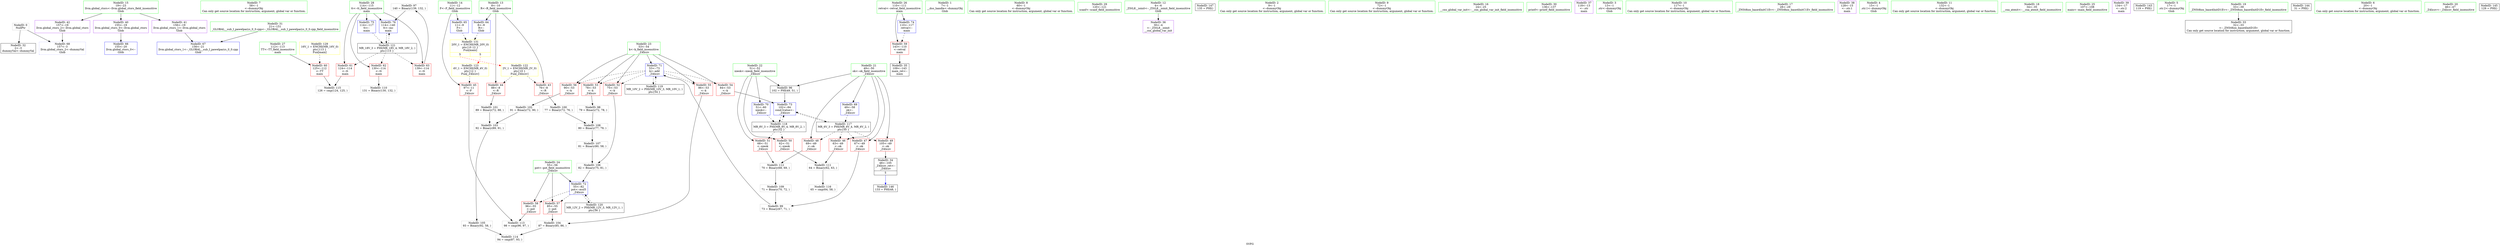 digraph "SVFG" {
	label="SVFG";

	Node0x55793a2d0fd0 [shape=record,color=grey,label="{NodeID: 0\nNullPtr}"];
	Node0x55793a2d0fd0 -> Node0x55793a2e4ae0[style=solid];
	Node0x55793a2d0fd0 -> Node0x55793a2e79f0[style=solid];
	Node0x55793a2e3560 [shape=record,color=green,label="{NodeID: 7\n58\<--1\n\<--dummyObj\nCan only get source location for instruction, argument, global var or function.}"];
	Node0x55793a2e5da0 [shape=record,color=grey,label="{NodeID: 97\n140 = Binary(139, 132, )\n}"];
	Node0x55793a2e5da0 -> Node0x55793a2e80a0[style=solid];
	Node0x55793a2e3a30 [shape=record,color=green,label="{NodeID: 14\n11\<--12\nF\<--F_field_insensitive\nGlob }"];
	Node0x55793a2e3a30 -> Node0x55793a2e5660[style=solid];
	Node0x55793a2e3a30 -> Node0x55793a2e76f0[style=solid];
	Node0x55793a2ea730 [shape=record,color=grey,label="{NodeID: 104\n87 = Binary(85, 86, )\n}"];
	Node0x55793a2ea730 -> Node0x55793a2eb630[style=solid];
	Node0x55793a2e4130 [shape=record,color=green,label="{NodeID: 21\n49\<--50\nok\<--ok_field_insensitive\n_Z4liczv\n}"];
	Node0x55793a2e4130 -> Node0x55793a2e5730[style=solid];
	Node0x55793a2e4130 -> Node0x55793a2e5800[style=solid];
	Node0x55793a2e4130 -> Node0x55793a2e68f0[style=solid];
	Node0x55793a2e4130 -> Node0x55793a2e69c0[style=solid];
	Node0x55793a2e4130 -> Node0x55793a2e7af0[style=solid];
	Node0x55793a2e4130 -> Node0x55793a168780[style=solid];
	Node0x55793a2eb1b0 [shape=record,color=grey,label="{NodeID: 111\n64 = Binary(62, 63, )\n}"];
	Node0x55793a2eb1b0 -> Node0x55793a2eb930[style=solid];
	Node0x55793a2e4710 [shape=record,color=green,label="{NodeID: 28\n114\<--115\ntt\<--tt_field_insensitive\nmain\n}"];
	Node0x55793a2e4710 -> Node0x55793a2e7380[style=solid];
	Node0x55793a2e4710 -> Node0x55793a2e7450[style=solid];
	Node0x55793a2e4710 -> Node0x55793a2e7520[style=solid];
	Node0x55793a2e4710 -> Node0x55793a2e7fd0[style=solid];
	Node0x55793a2e4710 -> Node0x55793a2e80a0[style=solid];
	Node0x55793a2efb60 [shape=record,color=black,label="{NodeID: 118\nMR_8V_3 = PHI(MR_8V_4, MR_8V_2, )\npts\{52 \}\n}"];
	Node0x55793a2efb60 -> Node0x55793a2e6a90[style=dashed];
	Node0x55793a2efb60 -> Node0x55793a2e6b60[style=dashed];
	Node0x55793a2efb60 -> Node0x55793a2e7e30[style=dashed];
	Node0x55793a2e4db0 [shape=record,color=black,label="{NodeID: 35\n109\<--143\nmain_ret\<--\nmain\n}"];
	Node0x55793a2e53c0 [shape=record,color=purple,label="{NodeID: 42\n157\<--19\nllvm.global_ctors_2\<--llvm.global_ctors\nGlob }"];
	Node0x55793a2e53c0 -> Node0x55793a2e79f0[style=solid];
	Node0x55793a2e69c0 [shape=record,color=red,label="{NodeID: 49\n105\<--49\n\<--ok\n_Z4liczv\n}"];
	Node0x55793a2e69c0 -> Node0x55793a2e4ce0[style=solid];
	Node0x55793a2e6f70 [shape=record,color=red,label="{NodeID: 56\n90\<--53\n\<--k\n_Z4liczv\n}"];
	Node0x55793a2e6f70 -> Node0x55793a2ea430[style=solid];
	Node0x55793a2f7dc0 [shape=record,color=black,label="{NodeID: 146\n133 = PHI(48, )\n}"];
	Node0x55793a2e7520 [shape=record,color=red,label="{NodeID: 63\n139\<--114\n\<--tt\nmain\n}"];
	Node0x55793a2e7520 -> Node0x55793a2e5da0[style=solid];
	Node0x55793a2e7bc0 [shape=record,color=blue,label="{NodeID: 70\n51\<--60\nnieok\<--\n_Z4liczv\n}"];
	Node0x55793a2e7bc0 -> Node0x55793a2efb60[style=dashed];
	Node0x55793a2d10a0 [shape=record,color=green,label="{NodeID: 1\n7\<--1\n__dso_handle\<--dummyObj\nGlob }"];
	Node0x55793a2e35f0 [shape=record,color=green,label="{NodeID: 8\n60\<--1\n\<--dummyObj\nCan only get source location for instruction, argument, global var or function.}"];
	Node0x55793a2e5f20 [shape=record,color=grey,label="{NodeID: 98\n79 = Binary(72, 78, )\n}"];
	Node0x55793a2e5f20 -> Node0x55793a2ead30[style=solid];
	Node0x55793a2e3b30 [shape=record,color=green,label="{NodeID: 15\n19\<--23\nllvm.global_ctors\<--llvm.global_ctors_field_insensitive\nGlob }"];
	Node0x55793a2e3b30 -> Node0x55793a2e51c0[style=solid];
	Node0x55793a2e3b30 -> Node0x55793a2e52c0[style=solid];
	Node0x55793a2e3b30 -> Node0x55793a2e53c0[style=solid];
	Node0x55793a2ea8b0 [shape=record,color=grey,label="{NodeID: 105\n93 = Binary(92, 58, )\n}"];
	Node0x55793a2ea8b0 -> Node0x55793a2eb630[style=solid];
	Node0x55793a2e4200 [shape=record,color=green,label="{NodeID: 22\n51\<--52\nnieok\<--nieok_field_insensitive\n_Z4liczv\n}"];
	Node0x55793a2e4200 -> Node0x55793a2e6a90[style=solid];
	Node0x55793a2e4200 -> Node0x55793a2e6b60[style=solid];
	Node0x55793a2e4200 -> Node0x55793a2e7bc0[style=solid];
	Node0x55793a2e4200 -> Node0x55793a168780[style=solid];
	Node0x55793a2eb330 [shape=record,color=grey,label="{NodeID: 112\n70 = Binary(68, 69, )\n}"];
	Node0x55793a2eb330 -> Node0x55793a2eaeb0[style=solid];
	Node0x55793a2e47e0 [shape=record,color=green,label="{NodeID: 29\n120\<--121\nscanf\<--scanf_field_insensitive\n}"];
	Node0x55793a2f0060 [shape=record,color=black,label="{NodeID: 119\nMR_10V_2 = PHI(MR_10V_3, MR_10V_1, )\npts\{54 \}\n}"];
	Node0x55793a2f0060 -> Node0x55793a2e7c90[style=dashed];
	Node0x55793a2e4e80 [shape=record,color=purple,label="{NodeID: 36\n30\<--4\n\<--_ZStL8__ioinit\n__cxx_global_var_init\n}"];
	Node0x55793a2e54c0 [shape=record,color=red,label="{NodeID: 43\n76\<--8\n\<--R\n_Z4liczv\n}"];
	Node0x55793a2e54c0 -> Node0x55793a2ea130[style=solid];
	Node0x55793a2e6a90 [shape=record,color=red,label="{NodeID: 50\n62\<--51\n\<--nieok\n_Z4liczv\n}"];
	Node0x55793a2e6a90 -> Node0x55793a2eb1b0[style=solid];
	Node0x55793a2e7040 [shape=record,color=red,label="{NodeID: 57\n85\<--55\n\<--pot\n_Z4liczv\n}"];
	Node0x55793a2e7040 -> Node0x55793a2ea730[style=solid];
	Node0x55793a2f7fb0 [shape=record,color=black,label="{NodeID: 147\n135 = PHI()\n}"];
	Node0x55793a2e75f0 [shape=record,color=blue,label="{NodeID: 64\n8\<--9\nR\<--\nGlob }"];
	Node0x55793a2e75f0 -> Node0x55793a2f21b0[style=dashed];
	Node0x55793a2e7c90 [shape=record,color=blue,label="{NodeID: 71\n53\<--73\nk\<--add\n_Z4liczv\n}"];
	Node0x55793a2e7c90 -> Node0x55793a2e6c30[style=dashed];
	Node0x55793a2e7c90 -> Node0x55793a2e6d00[style=dashed];
	Node0x55793a2e7c90 -> Node0x55793a2e6dd0[style=dashed];
	Node0x55793a2e7c90 -> Node0x55793a2e6ea0[style=dashed];
	Node0x55793a2e7c90 -> Node0x55793a2e6f70[style=dashed];
	Node0x55793a2e7c90 -> Node0x55793a2f0060[style=dashed];
	Node0x55793a2e3290 [shape=record,color=green,label="{NodeID: 2\n9\<--1\n\<--dummyObj\nCan only get source location for instruction, argument, global var or function.}"];
	Node0x55793a2e3680 [shape=record,color=green,label="{NodeID: 9\n72\<--1\n\<--dummyObj\nCan only get source location for instruction, argument, global var or function.}"];
	Node0x55793a2e9ff0 [shape=record,color=grey,label="{NodeID: 99\n73 = Binary(67, 71, )\n}"];
	Node0x55793a2e9ff0 -> Node0x55793a2e7c90[style=solid];
	Node0x55793a2e3c30 [shape=record,color=green,label="{NodeID: 16\n24\<--25\n__cxx_global_var_init\<--__cxx_global_var_init_field_insensitive\n}"];
	Node0x55793a2eaa30 [shape=record,color=grey,label="{NodeID: 106\n82 = Binary(75, 81, )\n}"];
	Node0x55793a2eaa30 -> Node0x55793a2e7d60[style=solid];
	Node0x55793a2e42d0 [shape=record,color=green,label="{NodeID: 23\n53\<--54\nk\<--k_field_insensitive\n_Z4liczv\n}"];
	Node0x55793a2e42d0 -> Node0x55793a2e6c30[style=solid];
	Node0x55793a2e42d0 -> Node0x55793a2e6d00[style=solid];
	Node0x55793a2e42d0 -> Node0x55793a2e6dd0[style=solid];
	Node0x55793a2e42d0 -> Node0x55793a2e6ea0[style=solid];
	Node0x55793a2e42d0 -> Node0x55793a2e6f70[style=solid];
	Node0x55793a2e42d0 -> Node0x55793a2e7c90[style=solid];
	Node0x55793a2eb4b0 [shape=record,color=grey,label="{NodeID: 113\n98 = cmp(96, 97, )\n}"];
	Node0x55793a2e48e0 [shape=record,color=green,label="{NodeID: 30\n136\<--137\nprintf\<--printf_field_insensitive\n}"];
	Node0x55793a2f0560 [shape=record,color=black,label="{NodeID: 120\nMR_12V_2 = PHI(MR_12V_3, MR_12V_1, )\npts\{56 \}\n}"];
	Node0x55793a2f0560 -> Node0x55793a2e7d60[style=dashed];
	Node0x55793a2e4f50 [shape=record,color=purple,label="{NodeID: 37\n118\<--13\n\<--.str\nmain\n}"];
	Node0x55793a2e5590 [shape=record,color=red,label="{NodeID: 44\n88\<--8\n\<--R\n_Z4liczv\n}"];
	Node0x55793a2e5590 -> Node0x55793a2ea2b0[style=solid];
	Node0x55793a2e6b60 [shape=record,color=red,label="{NodeID: 51\n68\<--51\n\<--nieok\n_Z4liczv\n}"];
	Node0x55793a2e6b60 -> Node0x55793a2eb330[style=solid];
	Node0x55793a2e7110 [shape=record,color=red,label="{NodeID: 58\n96\<--55\n\<--pot\n_Z4liczv\n}"];
	Node0x55793a2e7110 -> Node0x55793a2eb4b0[style=solid];
	Node0x55793a2e76f0 [shape=record,color=blue,label="{NodeID: 65\n11\<--9\nF\<--\nGlob }"];
	Node0x55793a2e76f0 -> Node0x55793a2f21b0[style=dashed];
	Node0x55793a2e7d60 [shape=record,color=blue,label="{NodeID: 72\n55\<--82\npot\<--mul5\n_Z4liczv\n}"];
	Node0x55793a2e7d60 -> Node0x55793a2e7040[style=dashed];
	Node0x55793a2e7d60 -> Node0x55793a2e7110[style=dashed];
	Node0x55793a2e7d60 -> Node0x55793a2f0560[style=dashed];
	Node0x55793a2e3320 [shape=record,color=green,label="{NodeID: 3\n13\<--1\n.str\<--dummyObj\nGlob }"];
	Node0x55793a2e3710 [shape=record,color=green,label="{NodeID: 10\n117\<--1\n\<--dummyObj\nCan only get source location for instruction, argument, global var or function.}"];
	Node0x55793a2ea130 [shape=record,color=grey,label="{NodeID: 100\n77 = Binary(72, 76, )\n}"];
	Node0x55793a2ea130 -> Node0x55793a2ead30[style=solid];
	Node0x55793a2e3d30 [shape=record,color=green,label="{NodeID: 17\n28\<--29\n_ZNSt8ios_base4InitC1Ev\<--_ZNSt8ios_base4InitC1Ev_field_insensitive\n}"];
	Node0x55793a2eabb0 [shape=record,color=grey,label="{NodeID: 107\n81 = Binary(80, 58, )\n}"];
	Node0x55793a2eabb0 -> Node0x55793a2eaa30[style=solid];
	Node0x55793a2e43a0 [shape=record,color=green,label="{NodeID: 24\n55\<--56\npot\<--pot_field_insensitive\n_Z4liczv\n}"];
	Node0x55793a2e43a0 -> Node0x55793a2e7040[style=solid];
	Node0x55793a2e43a0 -> Node0x55793a2e7110[style=solid];
	Node0x55793a2e43a0 -> Node0x55793a2e7d60[style=solid];
	Node0x55793a2eb630 [shape=record,color=grey,label="{NodeID: 114\n94 = cmp(87, 93, )\n}"];
	Node0x55793a2e49e0 [shape=record,color=green,label="{NodeID: 31\n21\<--151\n_GLOBAL__sub_I_pawelparys_0_0.cpp\<--_GLOBAL__sub_I_pawelparys_0_0.cpp_field_insensitive\n}"];
	Node0x55793a2e49e0 -> Node0x55793a2e78f0[style=solid];
	Node0x55793a2f0a60 [shape=record,color=black,label="{NodeID: 121\nMR_18V_3 = PHI(MR_18V_4, MR_18V_2, )\npts\{115 \}\n}"];
	Node0x55793a2f0a60 -> Node0x55793a2e7380[style=dashed];
	Node0x55793a2f0a60 -> Node0x55793a2e7450[style=dashed];
	Node0x55793a2f0a60 -> Node0x55793a2e7520[style=dashed];
	Node0x55793a2f0a60 -> Node0x55793a2e80a0[style=dashed];
	Node0x55793a2e5020 [shape=record,color=purple,label="{NodeID: 38\n128\<--15\n\<--.str.1\nmain\n}"];
	Node0x55793a2e5660 [shape=record,color=red,label="{NodeID: 45\n97\<--11\n\<--F\n_Z4liczv\n}"];
	Node0x55793a2e5660 -> Node0x55793a2eb4b0[style=solid];
	Node0x55793a2e6c30 [shape=record,color=red,label="{NodeID: 52\n75\<--53\n\<--k\n_Z4liczv\n}"];
	Node0x55793a2e6c30 -> Node0x55793a2eaa30[style=solid];
	Node0x55793a2e71e0 [shape=record,color=red,label="{NodeID: 59\n143\<--110\n\<--retval\nmain\n}"];
	Node0x55793a2e71e0 -> Node0x55793a2e4db0[style=solid];
	Node0x55793a2e77f0 [shape=record,color=blue,label="{NodeID: 66\n155\<--20\nllvm.global_ctors_0\<--\nGlob }"];
	Node0x55793a2e7e30 [shape=record,color=blue,label="{NodeID: 73\n102\<--84\ncond-lvalue\<--\n_Z4liczv\n}"];
	Node0x55793a2e7e30 -> Node0x55793a2ef660[style=dashed];
	Node0x55793a2e7e30 -> Node0x55793a2efb60[style=dashed];
	Node0x55793a2e33b0 [shape=record,color=green,label="{NodeID: 4\n15\<--1\n.str.1\<--dummyObj\nGlob }"];
	Node0x55793a2e37a0 [shape=record,color=green,label="{NodeID: 11\n132\<--1\n\<--dummyObj\nCan only get source location for instruction, argument, global var or function.}"];
	Node0x55793a2ea2b0 [shape=record,color=grey,label="{NodeID: 101\n89 = Binary(72, 88, )\n}"];
	Node0x55793a2ea2b0 -> Node0x55793a2ea5b0[style=solid];
	Node0x55793a2e3e30 [shape=record,color=green,label="{NodeID: 18\n34\<--35\n__cxa_atexit\<--__cxa_atexit_field_insensitive\n}"];
	Node0x55793a2ead30 [shape=record,color=grey,label="{NodeID: 108\n80 = Binary(77, 79, )\n}"];
	Node0x55793a2ead30 -> Node0x55793a2eabb0[style=solid];
	Node0x55793a2e4470 [shape=record,color=green,label="{NodeID: 25\n107\<--108\nmain\<--main_field_insensitive\n}"];
	Node0x55793a2eb7b0 [shape=record,color=grey,label="{NodeID: 115\n126 = cmp(124, 125, )\n}"];
	Node0x55793a2e4ae0 [shape=record,color=black,label="{NodeID: 32\n2\<--3\ndummyVal\<--dummyVal\n}"];
	Node0x55793a2f0f60 [shape=record,color=yellow,style=double,label="{NodeID: 122\n2V_1 = ENCHI(MR_2V_0)\npts\{10 \}\nFun[_Z4liczv]}"];
	Node0x55793a2f0f60 -> Node0x55793a2e54c0[style=dashed];
	Node0x55793a2f0f60 -> Node0x55793a2e5590[style=dashed];
	Node0x55793a2e50f0 [shape=record,color=purple,label="{NodeID: 39\n134\<--17\n\<--.str.2\nmain\n}"];
	Node0x55793a2f1ff0 [shape=record,color=yellow,style=double,label="{NodeID: 129\n16V_1 = ENCHI(MR_16V_0)\npts\{113 \}\nFun[main]}"];
	Node0x55793a2f1ff0 -> Node0x55793a2e72b0[style=dashed];
	Node0x55793a2e5730 [shape=record,color=red,label="{NodeID: 46\n63\<--49\n\<--ok\n_Z4liczv\n}"];
	Node0x55793a2e5730 -> Node0x55793a2eb1b0[style=solid];
	Node0x55793a2e6d00 [shape=record,color=red,label="{NodeID: 53\n78\<--53\n\<--k\n_Z4liczv\n}"];
	Node0x55793a2e6d00 -> Node0x55793a2e5f20[style=solid];
	Node0x55793a2f7ac0 [shape=record,color=black,label="{NodeID: 143\n119 = PHI()\n}"];
	Node0x55793a2e72b0 [shape=record,color=red,label="{NodeID: 60\n125\<--112\n\<--TT\nmain\n}"];
	Node0x55793a2e72b0 -> Node0x55793a2eb7b0[style=solid];
	Node0x55793a2e78f0 [shape=record,color=blue,label="{NodeID: 67\n156\<--21\nllvm.global_ctors_1\<--_GLOBAL__sub_I_pawelparys_0_0.cpp\nGlob }"];
	Node0x55793a2e7f00 [shape=record,color=blue,label="{NodeID: 74\n110\<--117\nretval\<--\nmain\n}"];
	Node0x55793a2e7f00 -> Node0x55793a2e71e0[style=dashed];
	Node0x55793a2e3440 [shape=record,color=green,label="{NodeID: 5\n17\<--1\n.str.2\<--dummyObj\nGlob }"];
	Node0x55793a2e3830 [shape=record,color=green,label="{NodeID: 12\n4\<--6\n_ZStL8__ioinit\<--_ZStL8__ioinit_field_insensitive\nGlob }"];
	Node0x55793a2e3830 -> Node0x55793a2e4e80[style=solid];
	Node0x55793a2ea430 [shape=record,color=grey,label="{NodeID: 102\n91 = Binary(72, 90, )\n}"];
	Node0x55793a2ea430 -> Node0x55793a2ea5b0[style=solid];
	Node0x55793a2e3f30 [shape=record,color=green,label="{NodeID: 19\n33\<--39\n_ZNSt8ios_base4InitD1Ev\<--_ZNSt8ios_base4InitD1Ev_field_insensitive\n}"];
	Node0x55793a2e3f30 -> Node0x55793a2e4be0[style=solid];
	Node0x55793a2eaeb0 [shape=record,color=grey,label="{NodeID: 109\n71 = Binary(70, 72, )\n}"];
	Node0x55793a2eaeb0 -> Node0x55793a2e9ff0[style=solid];
	Node0x55793a2e4570 [shape=record,color=green,label="{NodeID: 26\n110\<--111\nretval\<--retval_field_insensitive\nmain\n}"];
	Node0x55793a2e4570 -> Node0x55793a2e71e0[style=solid];
	Node0x55793a2e4570 -> Node0x55793a2e7f00[style=solid];
	Node0x55793a2eb930 [shape=record,color=grey,label="{NodeID: 116\n65 = cmp(64, 58, )\n}"];
	Node0x55793a2e4be0 [shape=record,color=black,label="{NodeID: 33\n32\<--33\n\<--_ZNSt8ios_base4InitD1Ev\nCan only get source location for instruction, argument, global var or function.}"];
	Node0x55793a2f1a80 [shape=record,color=yellow,style=double,label="{NodeID: 123\n4V_1 = ENCHI(MR_4V_0)\npts\{12 \}\nFun[_Z4liczv]}"];
	Node0x55793a2f1a80 -> Node0x55793a2e5660[style=dashed];
	Node0x55793a2e51c0 [shape=record,color=purple,label="{NodeID: 40\n155\<--19\nllvm.global_ctors_0\<--llvm.global_ctors\nGlob }"];
	Node0x55793a2e51c0 -> Node0x55793a2e77f0[style=solid];
	Node0x55793a2e5800 [shape=record,color=red,label="{NodeID: 47\n67\<--49\n\<--ok\n_Z4liczv\n}"];
	Node0x55793a2e5800 -> Node0x55793a2e9ff0[style=solid];
	Node0x55793a2e6dd0 [shape=record,color=red,label="{NodeID: 54\n84\<--53\n\<--k\n_Z4liczv\n}"];
	Node0x55793a2e6dd0 -> Node0x55793a2e7e30[style=solid];
	Node0x55793a2f7bc0 [shape=record,color=black,label="{NodeID: 144\n31 = PHI()\n}"];
	Node0x55793a2e7380 [shape=record,color=red,label="{NodeID: 61\n124\<--114\n\<--tt\nmain\n}"];
	Node0x55793a2e7380 -> Node0x55793a2eb7b0[style=solid];
	Node0x55793a2e79f0 [shape=record,color=blue, style = dotted,label="{NodeID: 68\n157\<--3\nllvm.global_ctors_2\<--dummyVal\nGlob }"];
	Node0x55793a2e7fd0 [shape=record,color=blue,label="{NodeID: 75\n114\<--117\ntt\<--\nmain\n}"];
	Node0x55793a2e7fd0 -> Node0x55793a2f0a60[style=dashed];
	Node0x55793a2e34d0 [shape=record,color=green,label="{NodeID: 6\n20\<--1\n\<--dummyObj\nCan only get source location for instruction, argument, global var or function.}"];
	Node0x55793a168780 [shape=record,color=black,label="{NodeID: 96\n102 = PHI(49, 51, )\n}"];
	Node0x55793a168780 -> Node0x55793a2e7e30[style=solid];
	Node0x55793a2e3930 [shape=record,color=green,label="{NodeID: 13\n8\<--10\nR\<--R_field_insensitive\nGlob }"];
	Node0x55793a2e3930 -> Node0x55793a2e54c0[style=solid];
	Node0x55793a2e3930 -> Node0x55793a2e5590[style=solid];
	Node0x55793a2e3930 -> Node0x55793a2e75f0[style=solid];
	Node0x55793a2ea5b0 [shape=record,color=grey,label="{NodeID: 103\n92 = Binary(89, 91, )\n}"];
	Node0x55793a2ea5b0 -> Node0x55793a2ea8b0[style=solid];
	Node0x55793a2e4030 [shape=record,color=green,label="{NodeID: 20\n46\<--47\n_Z4liczv\<--_Z4liczv_field_insensitive\n}"];
	Node0x55793a2eb030 [shape=record,color=grey,label="{NodeID: 110\n131 = Binary(130, 132, )\n}"];
	Node0x55793a2e4640 [shape=record,color=green,label="{NodeID: 27\n112\<--113\nTT\<--TT_field_insensitive\nmain\n}"];
	Node0x55793a2e4640 -> Node0x55793a2e72b0[style=solid];
	Node0x55793a2ef660 [shape=record,color=black,label="{NodeID: 117\nMR_6V_3 = PHI(MR_6V_4, MR_6V_2, )\npts\{50 \}\n}"];
	Node0x55793a2ef660 -> Node0x55793a2e5730[style=dashed];
	Node0x55793a2ef660 -> Node0x55793a2e5800[style=dashed];
	Node0x55793a2ef660 -> Node0x55793a2e68f0[style=dashed];
	Node0x55793a2ef660 -> Node0x55793a2e69c0[style=dashed];
	Node0x55793a2ef660 -> Node0x55793a2e7e30[style=dashed];
	Node0x55793a2e4ce0 [shape=record,color=black,label="{NodeID: 34\n48\<--105\n_Z4liczv_ret\<--\n_Z4liczv\n|{<s0>5}}"];
	Node0x55793a2e4ce0:s0 -> Node0x55793a2f7dc0[style=solid,color=blue];
	Node0x55793a2e52c0 [shape=record,color=purple,label="{NodeID: 41\n156\<--19\nllvm.global_ctors_1\<--llvm.global_ctors\nGlob }"];
	Node0x55793a2e52c0 -> Node0x55793a2e78f0[style=solid];
	Node0x55793a2f21b0 [shape=record,color=yellow,style=double,label="{NodeID: 131\n20V_1 = ENCHI(MR_20V_0)\npts\{10 12 \}\nFun[main]|{<s0>5|<s1>5}}"];
	Node0x55793a2f21b0:s0 -> Node0x55793a2f0f60[style=dashed,color=red];
	Node0x55793a2f21b0:s1 -> Node0x55793a2f1a80[style=dashed,color=red];
	Node0x55793a2e68f0 [shape=record,color=red,label="{NodeID: 48\n69\<--49\n\<--ok\n_Z4liczv\n}"];
	Node0x55793a2e68f0 -> Node0x55793a2eb330[style=solid];
	Node0x55793a2e6ea0 [shape=record,color=red,label="{NodeID: 55\n86\<--53\n\<--k\n_Z4liczv\n}"];
	Node0x55793a2e6ea0 -> Node0x55793a2ea730[style=solid];
	Node0x55793a2f7cc0 [shape=record,color=black,label="{NodeID: 145\n129 = PHI()\n}"];
	Node0x55793a2e7450 [shape=record,color=red,label="{NodeID: 62\n130\<--114\n\<--tt\nmain\n}"];
	Node0x55793a2e7450 -> Node0x55793a2eb030[style=solid];
	Node0x55793a2e7af0 [shape=record,color=blue,label="{NodeID: 69\n49\<--58\nok\<--\n_Z4liczv\n}"];
	Node0x55793a2e7af0 -> Node0x55793a2ef660[style=dashed];
	Node0x55793a2e80a0 [shape=record,color=blue,label="{NodeID: 76\n114\<--140\ntt\<--inc\nmain\n}"];
	Node0x55793a2e80a0 -> Node0x55793a2f0a60[style=dashed];
}
